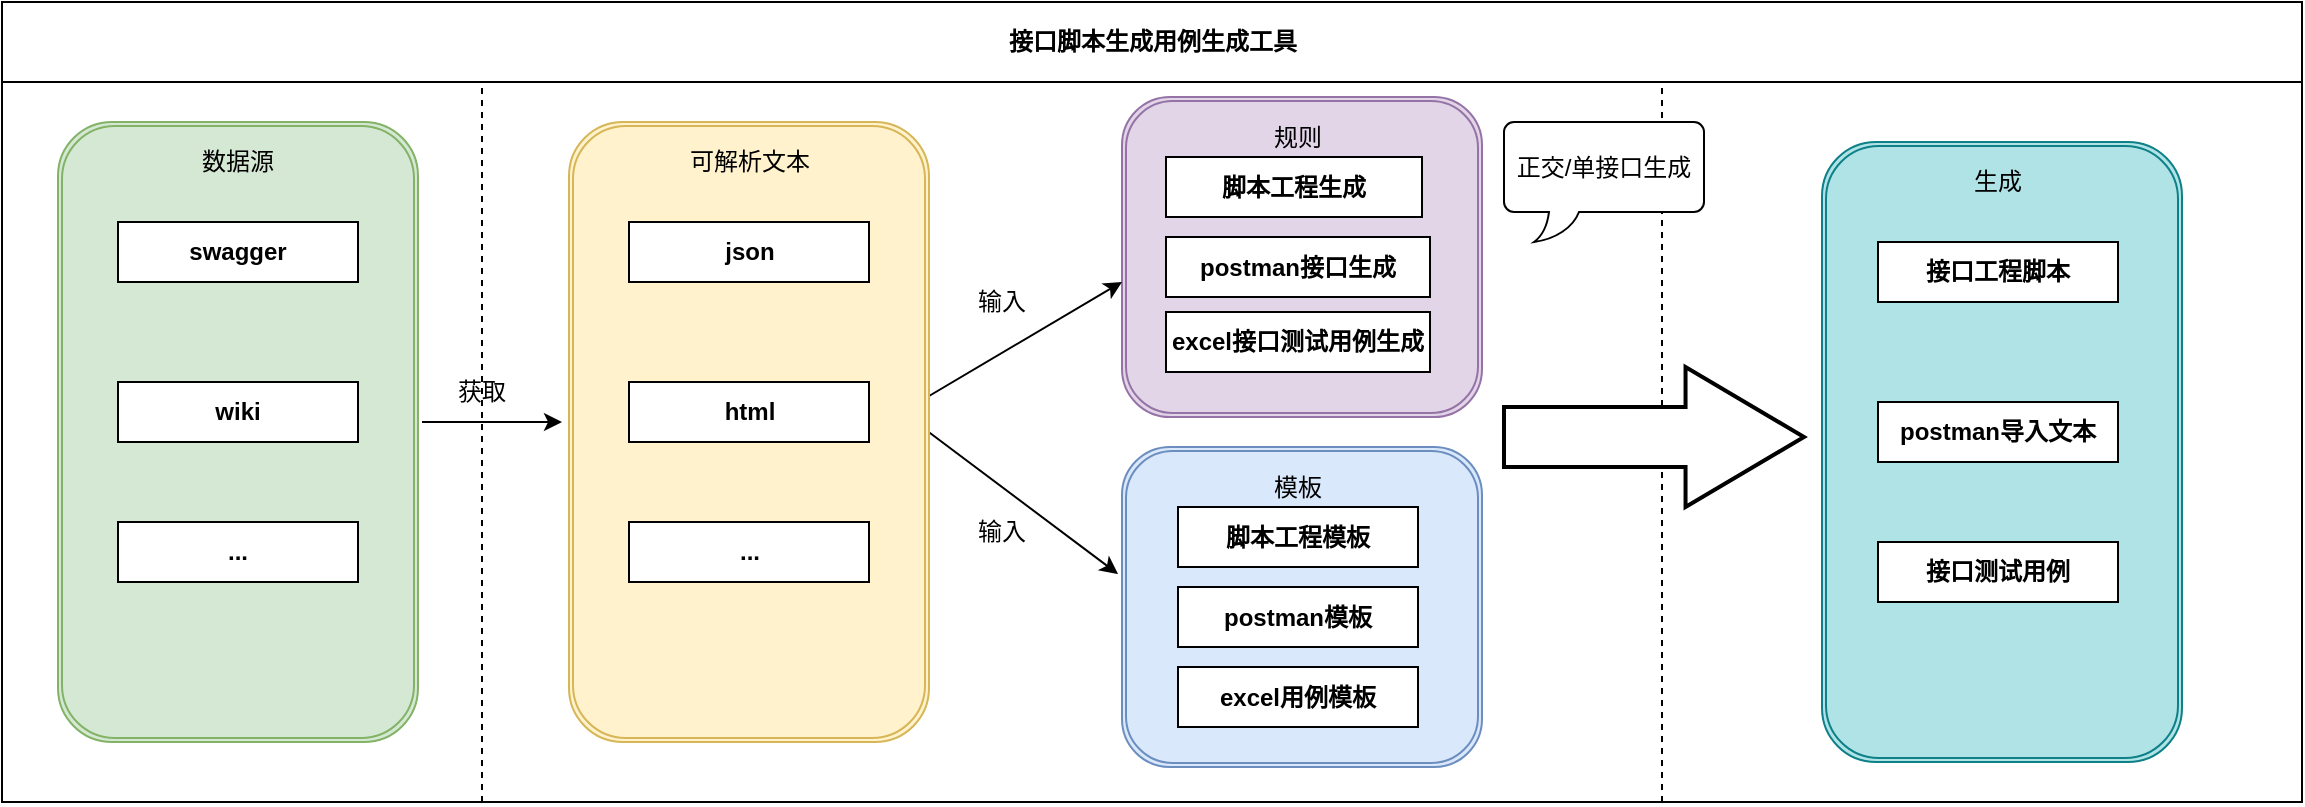 <mxfile version="14.1.9" type="github">
  <diagram id="prtHgNgQTEPvFCAcTncT" name="Page-1">
    <mxGraphModel dx="1422" dy="745" grid="1" gridSize="10" guides="1" tooltips="1" connect="1" arrows="1" fold="1" page="1" pageScale="1" pageWidth="827" pageHeight="1169" math="0" shadow="0">
      <root>
        <mxCell id="0" />
        <mxCell id="1" parent="0" />
        <mxCell id="dNxyNK7c78bLwvsdeMH5-11" value="接口脚本生成用例生成工具" style="swimlane;html=1;startSize=40;horizontal=1;containerType=tree;glass=0;" parent="1" vertex="1">
          <mxGeometry x="160" y="80" width="1150" height="400" as="geometry" />
        </mxCell>
        <mxCell id="dMQOUxbf0CDsZa4WcHc--18" value="" style="shape=ext;double=1;rounded=1;whiteSpace=wrap;html=1;fillColor=#d5e8d4;strokeColor=#82b366;" vertex="1" parent="dNxyNK7c78bLwvsdeMH5-11">
          <mxGeometry x="28" y="60" width="180" height="310" as="geometry" />
        </mxCell>
        <mxCell id="dMQOUxbf0CDsZa4WcHc--19" value="&lt;b&gt;swagger&lt;/b&gt;" style="rounded=0;whiteSpace=wrap;html=1;" vertex="1" parent="dNxyNK7c78bLwvsdeMH5-11">
          <mxGeometry x="58" y="110" width="120" height="30" as="geometry" />
        </mxCell>
        <mxCell id="dMQOUxbf0CDsZa4WcHc--20" value="&lt;font style=&quot;vertical-align: inherit&quot;&gt;&lt;font style=&quot;vertical-align: inherit&quot;&gt;&lt;font style=&quot;vertical-align: inherit&quot;&gt;&lt;font style=&quot;vertical-align: inherit&quot;&gt;&lt;b&gt;wiki&lt;/b&gt;&lt;/font&gt;&lt;/font&gt;&lt;/font&gt;&lt;/font&gt;" style="rounded=0;whiteSpace=wrap;html=1;" vertex="1" parent="dNxyNK7c78bLwvsdeMH5-11">
          <mxGeometry x="58" y="190" width="120" height="30" as="geometry" />
        </mxCell>
        <mxCell id="dMQOUxbf0CDsZa4WcHc--21" value="&lt;font style=&quot;vertical-align: inherit&quot;&gt;&lt;font style=&quot;vertical-align: inherit&quot;&gt;&lt;font style=&quot;vertical-align: inherit&quot;&gt;&lt;font style=&quot;vertical-align: inherit&quot;&gt;&lt;b&gt;...&lt;/b&gt;&lt;/font&gt;&lt;/font&gt;&lt;/font&gt;&lt;/font&gt;" style="rounded=0;whiteSpace=wrap;html=1;" vertex="1" parent="dNxyNK7c78bLwvsdeMH5-11">
          <mxGeometry x="58" y="260" width="120" height="30" as="geometry" />
        </mxCell>
        <mxCell id="dMQOUxbf0CDsZa4WcHc--22" value="&lt;font style=&quot;vertical-align: inherit&quot;&gt;&lt;font style=&quot;vertical-align: inherit&quot;&gt;数据源&lt;/font&gt;&lt;/font&gt;" style="text;html=1;strokeColor=none;fillColor=none;align=center;verticalAlign=middle;whiteSpace=wrap;rounded=0;" vertex="1" parent="dNxyNK7c78bLwvsdeMH5-11">
          <mxGeometry x="98" y="70" width="40" height="20" as="geometry" />
        </mxCell>
        <mxCell id="dMQOUxbf0CDsZa4WcHc--49" value="" style="shape=ext;double=1;rounded=1;whiteSpace=wrap;html=1;fillColor=#b0e3e6;strokeColor=#0e8088;" vertex="1" parent="dNxyNK7c78bLwvsdeMH5-11">
          <mxGeometry x="910" y="70" width="180" height="310" as="geometry" />
        </mxCell>
        <mxCell id="dMQOUxbf0CDsZa4WcHc--50" value="&lt;b&gt;接口工程脚本&lt;/b&gt;" style="rounded=0;whiteSpace=wrap;html=1;" vertex="1" parent="dNxyNK7c78bLwvsdeMH5-11">
          <mxGeometry x="938" y="120" width="120" height="30" as="geometry" />
        </mxCell>
        <mxCell id="dMQOUxbf0CDsZa4WcHc--51" value="&lt;font style=&quot;vertical-align: inherit&quot;&gt;&lt;font style=&quot;vertical-align: inherit&quot;&gt;&lt;font style=&quot;vertical-align: inherit&quot;&gt;&lt;font style=&quot;vertical-align: inherit&quot;&gt;&lt;b&gt;postman导入文本&lt;/b&gt;&lt;/font&gt;&lt;/font&gt;&lt;/font&gt;&lt;/font&gt;" style="rounded=0;whiteSpace=wrap;html=1;" vertex="1" parent="dNxyNK7c78bLwvsdeMH5-11">
          <mxGeometry x="938" y="200" width="120" height="30" as="geometry" />
        </mxCell>
        <mxCell id="dMQOUxbf0CDsZa4WcHc--52" value="&lt;font style=&quot;vertical-align: inherit&quot;&gt;&lt;font style=&quot;vertical-align: inherit&quot;&gt;&lt;font style=&quot;vertical-align: inherit&quot;&gt;&lt;font style=&quot;vertical-align: inherit&quot;&gt;&lt;b&gt;接口测试用例&lt;/b&gt;&lt;/font&gt;&lt;/font&gt;&lt;/font&gt;&lt;/font&gt;" style="rounded=0;whiteSpace=wrap;html=1;" vertex="1" parent="dNxyNK7c78bLwvsdeMH5-11">
          <mxGeometry x="938" y="270" width="120" height="30" as="geometry" />
        </mxCell>
        <mxCell id="dMQOUxbf0CDsZa4WcHc--53" value="&lt;font style=&quot;vertical-align: inherit&quot;&gt;&lt;font style=&quot;vertical-align: inherit&quot;&gt;生成&lt;/font&gt;&lt;/font&gt;" style="text;html=1;strokeColor=none;fillColor=none;align=center;verticalAlign=middle;whiteSpace=wrap;rounded=0;" vertex="1" parent="dNxyNK7c78bLwvsdeMH5-11">
          <mxGeometry x="978" y="80" width="40" height="20" as="geometry" />
        </mxCell>
        <mxCell id="dMQOUxbf0CDsZa4WcHc--70" value="" style="shape=ext;double=1;rounded=1;whiteSpace=wrap;html=1;fillColor=#dae8fc;strokeColor=#6c8ebf;" vertex="1" parent="dNxyNK7c78bLwvsdeMH5-11">
          <mxGeometry x="560" y="222.5" width="180" height="160" as="geometry" />
        </mxCell>
        <mxCell id="dMQOUxbf0CDsZa4WcHc--71" value="&lt;b&gt;脚本工程模板&lt;/b&gt;" style="rounded=0;whiteSpace=wrap;html=1;" vertex="1" parent="dNxyNK7c78bLwvsdeMH5-11">
          <mxGeometry x="588" y="252.5" width="120" height="30" as="geometry" />
        </mxCell>
        <mxCell id="dMQOUxbf0CDsZa4WcHc--72" value="&lt;font style=&quot;vertical-align: inherit&quot;&gt;&lt;font style=&quot;vertical-align: inherit&quot;&gt;&lt;font style=&quot;vertical-align: inherit&quot;&gt;&lt;font style=&quot;vertical-align: inherit&quot;&gt;&lt;b&gt;postman模板&lt;/b&gt;&lt;/font&gt;&lt;/font&gt;&lt;/font&gt;&lt;/font&gt;" style="rounded=0;whiteSpace=wrap;html=1;" vertex="1" parent="dNxyNK7c78bLwvsdeMH5-11">
          <mxGeometry x="588" y="292.5" width="120" height="30" as="geometry" />
        </mxCell>
        <mxCell id="dMQOUxbf0CDsZa4WcHc--73" value="&lt;font style=&quot;vertical-align: inherit&quot;&gt;&lt;font style=&quot;vertical-align: inherit&quot;&gt;&lt;font style=&quot;vertical-align: inherit&quot;&gt;&lt;font style=&quot;vertical-align: inherit&quot;&gt;&lt;b&gt;excel用例模板&lt;/b&gt;&lt;/font&gt;&lt;/font&gt;&lt;/font&gt;&lt;/font&gt;" style="rounded=0;whiteSpace=wrap;html=1;" vertex="1" parent="dNxyNK7c78bLwvsdeMH5-11">
          <mxGeometry x="588" y="332.5" width="120" height="30" as="geometry" />
        </mxCell>
        <mxCell id="dMQOUxbf0CDsZa4WcHc--74" value="&lt;font style=&quot;vertical-align: inherit&quot;&gt;&lt;font style=&quot;vertical-align: inherit&quot;&gt;模板&lt;/font&gt;&lt;/font&gt;" style="text;html=1;strokeColor=none;fillColor=none;align=center;verticalAlign=middle;whiteSpace=wrap;rounded=0;" vertex="1" parent="dNxyNK7c78bLwvsdeMH5-11">
          <mxGeometry x="619" y="232.5" width="58" height="20" as="geometry" />
        </mxCell>
        <mxCell id="dMQOUxbf0CDsZa4WcHc--88" value="" style="shape=ext;double=1;rounded=1;whiteSpace=wrap;html=1;fillColor=#e1d5e7;strokeColor=#9673a6;" vertex="1" parent="dNxyNK7c78bLwvsdeMH5-11">
          <mxGeometry x="560" y="47.5" width="180" height="160" as="geometry" />
        </mxCell>
        <mxCell id="dMQOUxbf0CDsZa4WcHc--89" value="&lt;b&gt;脚本工程生成&lt;/b&gt;" style="rounded=0;whiteSpace=wrap;html=1;" vertex="1" parent="dNxyNK7c78bLwvsdeMH5-11">
          <mxGeometry x="582" y="77.5" width="128" height="30" as="geometry" />
        </mxCell>
        <mxCell id="dMQOUxbf0CDsZa4WcHc--90" value="&lt;font style=&quot;vertical-align: inherit&quot;&gt;&lt;font style=&quot;vertical-align: inherit&quot;&gt;&lt;font style=&quot;vertical-align: inherit&quot;&gt;&lt;font style=&quot;vertical-align: inherit&quot;&gt;&lt;b&gt;postman接口生成&lt;/b&gt;&lt;/font&gt;&lt;/font&gt;&lt;/font&gt;&lt;/font&gt;" style="rounded=0;whiteSpace=wrap;html=1;" vertex="1" parent="dNxyNK7c78bLwvsdeMH5-11">
          <mxGeometry x="582" y="117.5" width="132" height="30" as="geometry" />
        </mxCell>
        <mxCell id="dMQOUxbf0CDsZa4WcHc--91" value="&lt;font style=&quot;vertical-align: inherit&quot;&gt;&lt;font style=&quot;vertical-align: inherit&quot;&gt;&lt;font style=&quot;vertical-align: inherit&quot;&gt;&lt;font style=&quot;vertical-align: inherit&quot;&gt;&lt;b&gt;excel接口测试用例生成&lt;/b&gt;&lt;/font&gt;&lt;/font&gt;&lt;/font&gt;&lt;/font&gt;" style="rounded=0;whiteSpace=wrap;html=1;" vertex="1" parent="dNxyNK7c78bLwvsdeMH5-11">
          <mxGeometry x="582" y="155" width="132" height="30" as="geometry" />
        </mxCell>
        <mxCell id="dMQOUxbf0CDsZa4WcHc--92" value="&lt;font style=&quot;vertical-align: inherit&quot;&gt;&lt;font style=&quot;vertical-align: inherit&quot;&gt;规则&lt;/font&gt;&lt;/font&gt;" style="text;html=1;strokeColor=none;fillColor=none;align=center;verticalAlign=middle;whiteSpace=wrap;rounded=0;" vertex="1" parent="dNxyNK7c78bLwvsdeMH5-11">
          <mxGeometry x="619" y="57.5" width="58" height="20" as="geometry" />
        </mxCell>
        <mxCell id="dMQOUxbf0CDsZa4WcHc--93" value="" style="endArrow=classic;html=1;" edge="1" parent="dNxyNK7c78bLwvsdeMH5-11">
          <mxGeometry width="50" height="50" relative="1" as="geometry">
            <mxPoint x="450" y="205" as="sourcePoint" />
            <mxPoint x="560" y="140" as="targetPoint" />
          </mxGeometry>
        </mxCell>
        <mxCell id="dMQOUxbf0CDsZa4WcHc--94" value="" style="endArrow=classic;html=1;entryX=-0.011;entryY=0.397;entryDx=0;entryDy=0;entryPerimeter=0;" edge="1" parent="dNxyNK7c78bLwvsdeMH5-11" target="dMQOUxbf0CDsZa4WcHc--70">
          <mxGeometry width="50" height="50" relative="1" as="geometry">
            <mxPoint x="450" y="205" as="sourcePoint" />
            <mxPoint x="550" y="270" as="targetPoint" />
          </mxGeometry>
        </mxCell>
        <mxCell id="dMQOUxbf0CDsZa4WcHc--95" value="输入" style="text;html=1;strokeColor=none;fillColor=none;align=center;verticalAlign=middle;whiteSpace=wrap;rounded=0;" vertex="1" parent="dNxyNK7c78bLwvsdeMH5-11">
          <mxGeometry x="480" y="140" width="40" height="20" as="geometry" />
        </mxCell>
        <mxCell id="dMQOUxbf0CDsZa4WcHc--96" value="输入" style="text;html=1;strokeColor=none;fillColor=none;align=center;verticalAlign=middle;whiteSpace=wrap;rounded=0;" vertex="1" parent="dNxyNK7c78bLwvsdeMH5-11">
          <mxGeometry x="480" y="255" width="40" height="20" as="geometry" />
        </mxCell>
        <mxCell id="dMQOUxbf0CDsZa4WcHc--97" value="获取" style="text;html=1;strokeColor=none;fillColor=none;align=center;verticalAlign=middle;whiteSpace=wrap;rounded=0;" vertex="1" parent="dNxyNK7c78bLwvsdeMH5-11">
          <mxGeometry x="220" y="185" width="40" height="20" as="geometry" />
        </mxCell>
        <mxCell id="dMQOUxbf0CDsZa4WcHc--100" value="" style="endArrow=none;dashed=1;html=1;" edge="1" parent="dNxyNK7c78bLwvsdeMH5-11">
          <mxGeometry width="50" height="50" relative="1" as="geometry">
            <mxPoint x="240" y="400" as="sourcePoint" />
            <mxPoint x="240" y="41" as="targetPoint" />
          </mxGeometry>
        </mxCell>
        <mxCell id="dMQOUxbf0CDsZa4WcHc--101" value="" style="endArrow=classic;html=1;" edge="1" parent="dNxyNK7c78bLwvsdeMH5-11">
          <mxGeometry width="50" height="50" relative="1" as="geometry">
            <mxPoint x="210" y="210" as="sourcePoint" />
            <mxPoint x="280" y="210" as="targetPoint" />
          </mxGeometry>
        </mxCell>
        <mxCell id="dMQOUxbf0CDsZa4WcHc--103" value="" style="shape=ext;double=1;rounded=1;whiteSpace=wrap;html=1;fillColor=#fff2cc;strokeColor=#d6b656;" vertex="1" parent="dNxyNK7c78bLwvsdeMH5-11">
          <mxGeometry x="283.5" y="60" width="180" height="310" as="geometry" />
        </mxCell>
        <mxCell id="dMQOUxbf0CDsZa4WcHc--104" value="&lt;b&gt;json&lt;/b&gt;" style="rounded=0;whiteSpace=wrap;html=1;" vertex="1" parent="dNxyNK7c78bLwvsdeMH5-11">
          <mxGeometry x="313.5" y="110" width="120" height="30" as="geometry" />
        </mxCell>
        <mxCell id="dMQOUxbf0CDsZa4WcHc--105" value="&lt;font style=&quot;vertical-align: inherit&quot;&gt;&lt;font style=&quot;vertical-align: inherit&quot;&gt;&lt;font style=&quot;vertical-align: inherit&quot;&gt;&lt;font style=&quot;vertical-align: inherit&quot;&gt;&lt;b&gt;html&lt;/b&gt;&lt;/font&gt;&lt;/font&gt;&lt;/font&gt;&lt;/font&gt;" style="rounded=0;whiteSpace=wrap;html=1;" vertex="1" parent="dNxyNK7c78bLwvsdeMH5-11">
          <mxGeometry x="313.5" y="190" width="120" height="30" as="geometry" />
        </mxCell>
        <mxCell id="dMQOUxbf0CDsZa4WcHc--106" value="&lt;font style=&quot;vertical-align: inherit&quot;&gt;&lt;font style=&quot;vertical-align: inherit&quot;&gt;&lt;font style=&quot;vertical-align: inherit&quot;&gt;&lt;font style=&quot;vertical-align: inherit&quot;&gt;&lt;b&gt;...&lt;/b&gt;&lt;/font&gt;&lt;/font&gt;&lt;/font&gt;&lt;/font&gt;" style="rounded=0;whiteSpace=wrap;html=1;" vertex="1" parent="dNxyNK7c78bLwvsdeMH5-11">
          <mxGeometry x="313.5" y="260" width="120" height="30" as="geometry" />
        </mxCell>
        <mxCell id="dMQOUxbf0CDsZa4WcHc--107" value="&lt;font style=&quot;vertical-align: inherit&quot;&gt;&lt;font style=&quot;vertical-align: inherit&quot;&gt;可解析文本&lt;/font&gt;&lt;/font&gt;" style="text;html=1;strokeColor=none;fillColor=none;align=center;verticalAlign=middle;whiteSpace=wrap;rounded=0;" vertex="1" parent="dNxyNK7c78bLwvsdeMH5-11">
          <mxGeometry x="342" y="70" width="63.5" height="20" as="geometry" />
        </mxCell>
        <mxCell id="dMQOUxbf0CDsZa4WcHc--159" value="" style="endArrow=none;dashed=1;html=1;" edge="1" parent="dNxyNK7c78bLwvsdeMH5-11">
          <mxGeometry width="50" height="50" relative="1" as="geometry">
            <mxPoint x="830" y="400" as="sourcePoint" />
            <mxPoint x="830" y="41" as="targetPoint" />
          </mxGeometry>
        </mxCell>
        <mxCell id="dMQOUxbf0CDsZa4WcHc--160" value="" style="shape=mxgraph.arrows.arrow_right;html=1;verticalLabelPosition=bottom;verticalAlign=top;strokeWidth=2;strokeColor=#000000;" vertex="1" parent="dNxyNK7c78bLwvsdeMH5-11">
          <mxGeometry x="751" y="182.5" width="150" height="70" as="geometry" />
        </mxCell>
        <mxCell id="dMQOUxbf0CDsZa4WcHc--161" value="正交/单接口生成" style="whiteSpace=wrap;html=1;shape=mxgraph.basic.roundRectCallout;dx=30;dy=15;size=5;boundedLbl=1;" vertex="1" parent="dNxyNK7c78bLwvsdeMH5-11">
          <mxGeometry x="751" y="60" width="100" height="60" as="geometry" />
        </mxCell>
      </root>
    </mxGraphModel>
  </diagram>
</mxfile>
